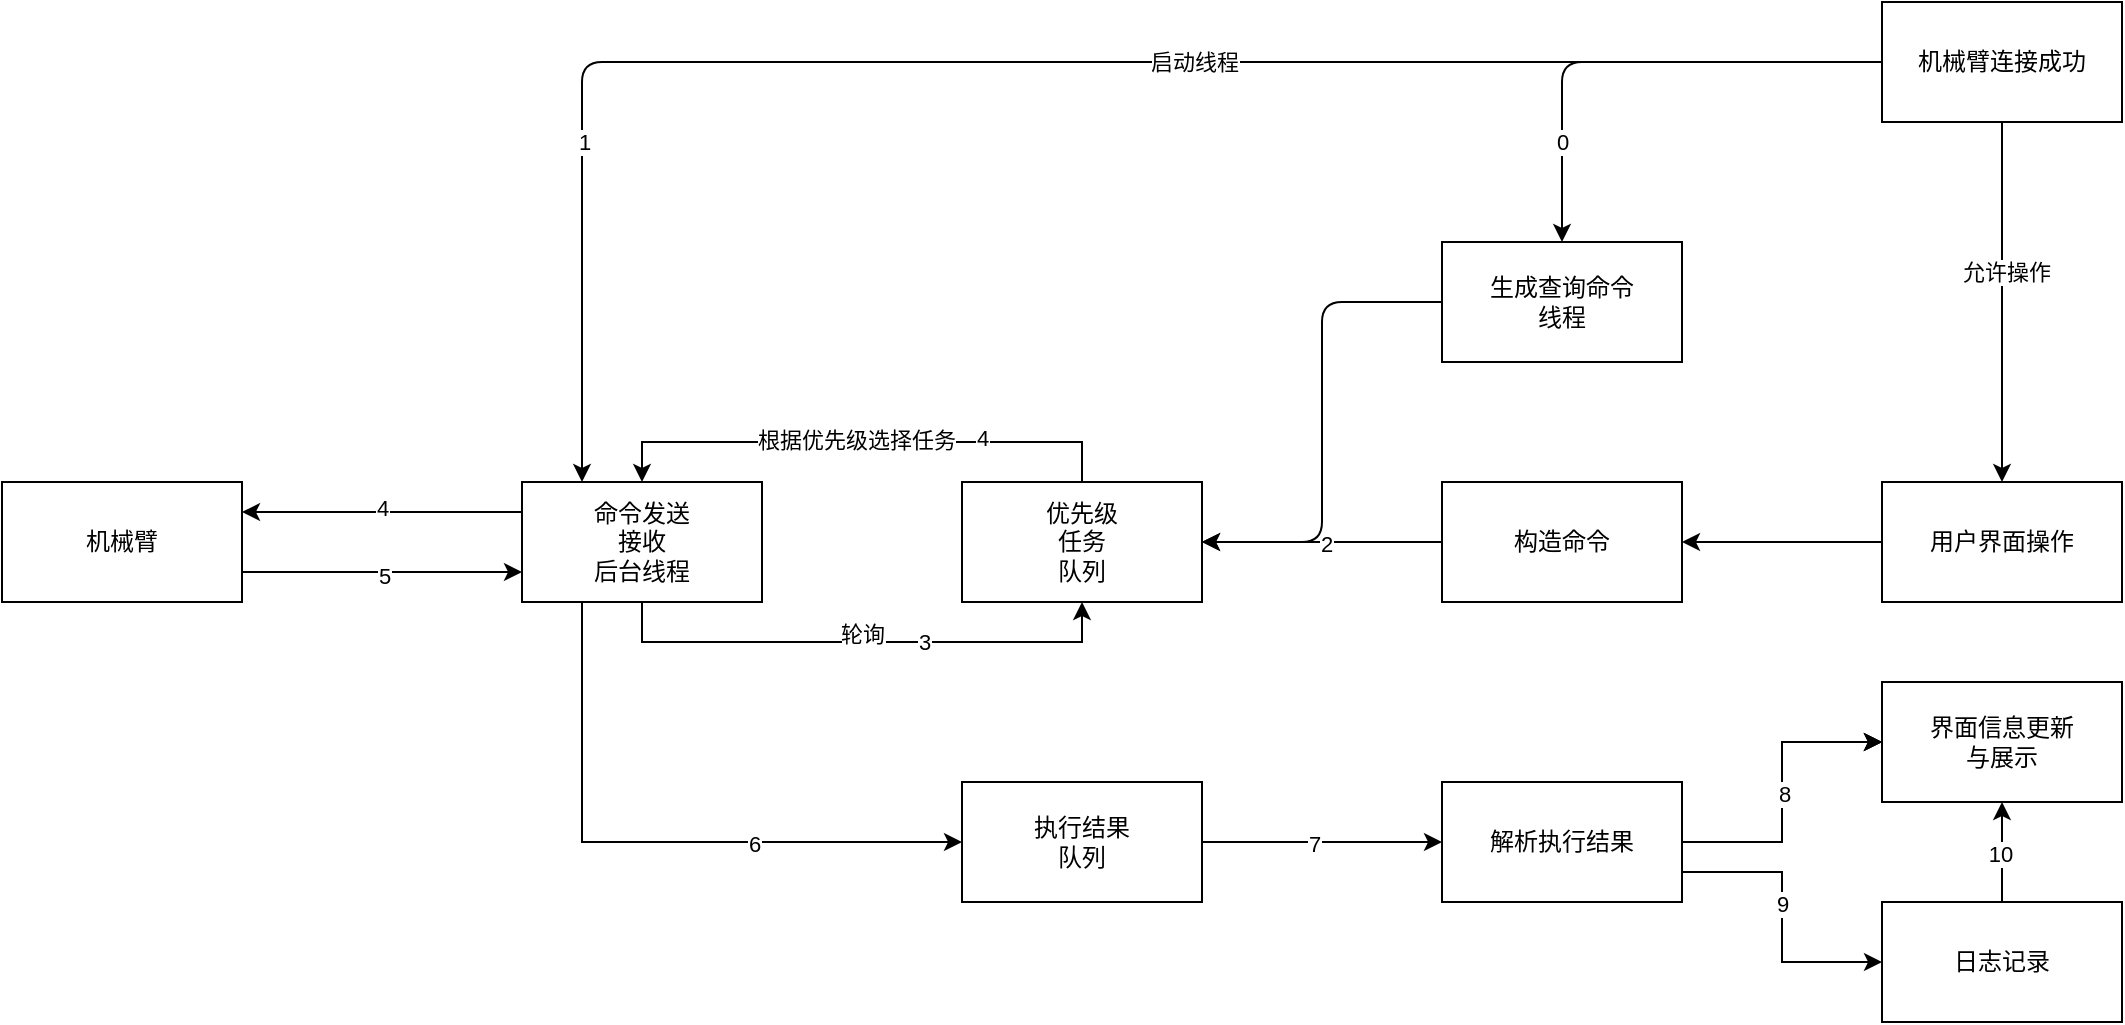<mxfile>
    <diagram name="上位机业务逻辑" id="UpfD0Sz0CBNI1ClnR2mp">
        <mxGraphModel dx="1121" dy="610" grid="1" gridSize="10" guides="1" tooltips="1" connect="1" arrows="1" fold="1" page="1" pageScale="1" pageWidth="827" pageHeight="1169" math="0" shadow="0">
            <root>
                <mxCell id="0"/>
                <mxCell id="1" parent="0"/>
                <mxCell id="FCqXL8VjYoRTm37Blg7O-38" style="edgeStyle=orthogonalEdgeStyle;rounded=0;orthogonalLoop=1;jettySize=auto;html=1;exitX=1;exitY=0.75;exitDx=0;exitDy=0;entryX=0;entryY=0.75;entryDx=0;entryDy=0;" parent="1" source="FCqXL8VjYoRTm37Blg7O-1" target="FCqXL8VjYoRTm37Blg7O-4" edge="1">
                    <mxGeometry relative="1" as="geometry"/>
                </mxCell>
                <mxCell id="FCqXL8VjYoRTm37Blg7O-44" value="5" style="edgeLabel;html=1;align=center;verticalAlign=middle;resizable=0;points=[];" parent="FCqXL8VjYoRTm37Blg7O-38" vertex="1" connectable="0">
                    <mxGeometry x="0.012" y="-2" relative="1" as="geometry">
                        <mxPoint as="offset"/>
                    </mxGeometry>
                </mxCell>
                <mxCell id="FCqXL8VjYoRTm37Blg7O-1" value="机械臂" style="rounded=0;whiteSpace=wrap;html=1;" parent="1" vertex="1">
                    <mxGeometry x="160" y="250" width="120" height="60" as="geometry"/>
                </mxCell>
                <mxCell id="FCqXL8VjYoRTm37Blg7O-19" style="edgeStyle=orthogonalEdgeStyle;rounded=0;orthogonalLoop=1;jettySize=auto;html=1;exitX=0.5;exitY=0;exitDx=0;exitDy=0;entryX=0.5;entryY=0;entryDx=0;entryDy=0;" parent="1" source="FCqXL8VjYoRTm37Blg7O-2" target="FCqXL8VjYoRTm37Blg7O-4" edge="1">
                    <mxGeometry relative="1" as="geometry"/>
                </mxCell>
                <mxCell id="FCqXL8VjYoRTm37Blg7O-26" value="根据优先级选择任务" style="edgeLabel;html=1;align=center;verticalAlign=middle;resizable=0;points=[];" parent="FCqXL8VjYoRTm37Blg7O-19" vertex="1" connectable="0">
                    <mxGeometry x="0.023" y="-1" relative="1" as="geometry">
                        <mxPoint as="offset"/>
                    </mxGeometry>
                </mxCell>
                <mxCell id="FCqXL8VjYoRTm37Blg7O-42" value="4" style="edgeLabel;html=1;align=center;verticalAlign=middle;resizable=0;points=[];" parent="FCqXL8VjYoRTm37Blg7O-19" vertex="1" connectable="0">
                    <mxGeometry x="-0.314" y="-2" relative="1" as="geometry">
                        <mxPoint x="19" as="offset"/>
                    </mxGeometry>
                </mxCell>
                <mxCell id="FCqXL8VjYoRTm37Blg7O-2" value="优先级&lt;br&gt;任务&lt;br&gt;队列" style="rounded=0;whiteSpace=wrap;html=1;" parent="1" vertex="1">
                    <mxGeometry x="640" y="250" width="120" height="60" as="geometry"/>
                </mxCell>
                <mxCell id="FCqXL8VjYoRTm37Blg7O-27" style="edgeStyle=orthogonalEdgeStyle;rounded=0;orthogonalLoop=1;jettySize=auto;html=1;exitX=1;exitY=0.5;exitDx=0;exitDy=0;entryX=0;entryY=0.5;entryDx=0;entryDy=0;" parent="1" source="FCqXL8VjYoRTm37Blg7O-3" target="FCqXL8VjYoRTm37Blg7O-24" edge="1">
                    <mxGeometry relative="1" as="geometry"/>
                </mxCell>
                <mxCell id="FCqXL8VjYoRTm37Blg7O-46" value="7" style="edgeLabel;html=1;align=center;verticalAlign=middle;resizable=0;points=[];" parent="FCqXL8VjYoRTm37Blg7O-27" vertex="1" connectable="0">
                    <mxGeometry x="-0.069" y="-1" relative="1" as="geometry">
                        <mxPoint as="offset"/>
                    </mxGeometry>
                </mxCell>
                <mxCell id="FCqXL8VjYoRTm37Blg7O-3" value="执行结果&lt;br&gt;队列" style="rounded=0;whiteSpace=wrap;html=1;" parent="1" vertex="1">
                    <mxGeometry x="640" y="400" width="120" height="60" as="geometry"/>
                </mxCell>
                <mxCell id="FCqXL8VjYoRTm37Blg7O-20" style="edgeStyle=orthogonalEdgeStyle;rounded=0;orthogonalLoop=1;jettySize=auto;html=1;exitX=0.5;exitY=1;exitDx=0;exitDy=0;entryX=0.5;entryY=1;entryDx=0;entryDy=0;" parent="1" source="FCqXL8VjYoRTm37Blg7O-4" target="FCqXL8VjYoRTm37Blg7O-2" edge="1">
                    <mxGeometry relative="1" as="geometry"/>
                </mxCell>
                <mxCell id="FCqXL8VjYoRTm37Blg7O-25" value="轮询" style="edgeLabel;html=1;align=center;verticalAlign=middle;resizable=0;points=[];" parent="FCqXL8VjYoRTm37Blg7O-20" vertex="1" connectable="0">
                    <mxGeometry x="0.162" y="4" relative="1" as="geometry">
                        <mxPoint x="-21" as="offset"/>
                    </mxGeometry>
                </mxCell>
                <mxCell id="FCqXL8VjYoRTm37Blg7O-41" value="3" style="edgeLabel;html=1;align=center;verticalAlign=middle;resizable=0;points=[];" parent="FCqXL8VjYoRTm37Blg7O-20" vertex="1" connectable="0">
                    <mxGeometry x="0.237" relative="1" as="geometry">
                        <mxPoint as="offset"/>
                    </mxGeometry>
                </mxCell>
                <mxCell id="FCqXL8VjYoRTm37Blg7O-23" style="edgeStyle=orthogonalEdgeStyle;rounded=0;orthogonalLoop=1;jettySize=auto;html=1;exitX=0.25;exitY=1;exitDx=0;exitDy=0;entryX=0;entryY=0.5;entryDx=0;entryDy=0;" parent="1" source="FCqXL8VjYoRTm37Blg7O-4" target="FCqXL8VjYoRTm37Blg7O-3" edge="1">
                    <mxGeometry relative="1" as="geometry"/>
                </mxCell>
                <mxCell id="FCqXL8VjYoRTm37Blg7O-45" value="6" style="edgeLabel;html=1;align=center;verticalAlign=middle;resizable=0;points=[];" parent="FCqXL8VjYoRTm37Blg7O-23" vertex="1" connectable="0">
                    <mxGeometry x="0.328" y="-1" relative="1" as="geometry">
                        <mxPoint as="offset"/>
                    </mxGeometry>
                </mxCell>
                <mxCell id="FCqXL8VjYoRTm37Blg7O-37" style="edgeStyle=orthogonalEdgeStyle;rounded=0;orthogonalLoop=1;jettySize=auto;html=1;exitX=0;exitY=0.25;exitDx=0;exitDy=0;entryX=1;entryY=0.25;entryDx=0;entryDy=0;" parent="1" source="FCqXL8VjYoRTm37Blg7O-4" target="FCqXL8VjYoRTm37Blg7O-1" edge="1">
                    <mxGeometry relative="1" as="geometry"/>
                </mxCell>
                <mxCell id="FCqXL8VjYoRTm37Blg7O-43" value="4" style="edgeLabel;html=1;align=center;verticalAlign=middle;resizable=0;points=[];" parent="FCqXL8VjYoRTm37Blg7O-37" vertex="1" connectable="0">
                    <mxGeometry y="-2" relative="1" as="geometry">
                        <mxPoint as="offset"/>
                    </mxGeometry>
                </mxCell>
                <mxCell id="FCqXL8VjYoRTm37Blg7O-4" value="命令发送&lt;br&gt;接收&lt;br&gt;后台线程" style="rounded=0;whiteSpace=wrap;html=1;" parent="1" vertex="1">
                    <mxGeometry x="420" y="250" width="120" height="60" as="geometry"/>
                </mxCell>
                <mxCell id="FCqXL8VjYoRTm37Blg7O-15" style="edgeStyle=orthogonalEdgeStyle;rounded=0;orthogonalLoop=1;jettySize=auto;html=1;exitX=0;exitY=0.5;exitDx=0;exitDy=0;entryX=1;entryY=0.5;entryDx=0;entryDy=0;" parent="1" source="FCqXL8VjYoRTm37Blg7O-5" target="FCqXL8VjYoRTm37Blg7O-6" edge="1">
                    <mxGeometry relative="1" as="geometry"/>
                </mxCell>
                <mxCell id="FCqXL8VjYoRTm37Blg7O-5" value="用户界面操作" style="rounded=0;whiteSpace=wrap;html=1;" parent="1" vertex="1">
                    <mxGeometry x="1100" y="250" width="120" height="60" as="geometry"/>
                </mxCell>
                <mxCell id="FCqXL8VjYoRTm37Blg7O-16" style="edgeStyle=orthogonalEdgeStyle;rounded=0;orthogonalLoop=1;jettySize=auto;html=1;exitX=0;exitY=0.5;exitDx=0;exitDy=0;entryX=1;entryY=0.5;entryDx=0;entryDy=0;" parent="1" source="FCqXL8VjYoRTm37Blg7O-6" target="FCqXL8VjYoRTm37Blg7O-2" edge="1">
                    <mxGeometry relative="1" as="geometry"/>
                </mxCell>
                <mxCell id="FCqXL8VjYoRTm37Blg7O-40" value="2" style="edgeLabel;html=1;align=center;verticalAlign=middle;resizable=0;points=[];" parent="FCqXL8VjYoRTm37Blg7O-16" vertex="1" connectable="0">
                    <mxGeometry x="-0.028" y="1" relative="1" as="geometry">
                        <mxPoint as="offset"/>
                    </mxGeometry>
                </mxCell>
                <mxCell id="FCqXL8VjYoRTm37Blg7O-6" value="构造命令" style="rounded=0;whiteSpace=wrap;html=1;" parent="1" vertex="1">
                    <mxGeometry x="880" y="250" width="120" height="60" as="geometry"/>
                </mxCell>
                <mxCell id="FCqXL8VjYoRTm37Blg7O-31" value="" style="edgeStyle=orthogonalEdgeStyle;rounded=0;orthogonalLoop=1;jettySize=auto;html=1;" parent="1" source="FCqXL8VjYoRTm37Blg7O-24" target="FCqXL8VjYoRTm37Blg7O-30" edge="1">
                    <mxGeometry relative="1" as="geometry"/>
                </mxCell>
                <mxCell id="FCqXL8VjYoRTm37Blg7O-32" value="" style="edgeStyle=orthogonalEdgeStyle;rounded=0;orthogonalLoop=1;jettySize=auto;html=1;" parent="1" source="FCqXL8VjYoRTm37Blg7O-24" target="FCqXL8VjYoRTm37Blg7O-30" edge="1">
                    <mxGeometry relative="1" as="geometry"/>
                </mxCell>
                <mxCell id="FCqXL8VjYoRTm37Blg7O-33" value="" style="edgeStyle=orthogonalEdgeStyle;rounded=0;orthogonalLoop=1;jettySize=auto;html=1;" parent="1" source="FCqXL8VjYoRTm37Blg7O-24" target="FCqXL8VjYoRTm37Blg7O-30" edge="1">
                    <mxGeometry relative="1" as="geometry"/>
                </mxCell>
                <mxCell id="FCqXL8VjYoRTm37Blg7O-47" value="8" style="edgeLabel;html=1;align=center;verticalAlign=middle;resizable=0;points=[];" parent="FCqXL8VjYoRTm37Blg7O-33" vertex="1" connectable="0">
                    <mxGeometry x="-0.009" y="-1" relative="1" as="geometry">
                        <mxPoint as="offset"/>
                    </mxGeometry>
                </mxCell>
                <mxCell id="FCqXL8VjYoRTm37Blg7O-24" value="解析执行结果&lt;br&gt;" style="rounded=0;whiteSpace=wrap;html=1;" parent="1" vertex="1">
                    <mxGeometry x="880" y="400" width="120" height="60" as="geometry"/>
                </mxCell>
                <mxCell id="FCqXL8VjYoRTm37Blg7O-30" value="界面信息更新&lt;br&gt;与展示" style="whiteSpace=wrap;html=1;rounded=0;" parent="1" vertex="1">
                    <mxGeometry x="1100" y="350" width="120" height="60" as="geometry"/>
                </mxCell>
                <mxCell id="FCqXL8VjYoRTm37Blg7O-49" style="edgeStyle=orthogonalEdgeStyle;rounded=0;orthogonalLoop=1;jettySize=auto;html=1;exitX=0.5;exitY=0;exitDx=0;exitDy=0;entryX=0.5;entryY=1;entryDx=0;entryDy=0;" parent="1" source="FCqXL8VjYoRTm37Blg7O-35" target="FCqXL8VjYoRTm37Blg7O-30" edge="1">
                    <mxGeometry relative="1" as="geometry"/>
                </mxCell>
                <mxCell id="FCqXL8VjYoRTm37Blg7O-50" value="10" style="edgeLabel;html=1;align=center;verticalAlign=middle;resizable=0;points=[];" parent="FCqXL8VjYoRTm37Blg7O-49" vertex="1" connectable="0">
                    <mxGeometry x="-0.02" y="1" relative="1" as="geometry">
                        <mxPoint as="offset"/>
                    </mxGeometry>
                </mxCell>
                <mxCell id="FCqXL8VjYoRTm37Blg7O-35" value="日志记录" style="rounded=0;whiteSpace=wrap;html=1;" parent="1" vertex="1">
                    <mxGeometry x="1100" y="460" width="120" height="60" as="geometry"/>
                </mxCell>
                <mxCell id="FCqXL8VjYoRTm37Blg7O-36" style="edgeStyle=orthogonalEdgeStyle;rounded=0;orthogonalLoop=1;jettySize=auto;html=1;exitX=1;exitY=0.75;exitDx=0;exitDy=0;entryX=0;entryY=0.5;entryDx=0;entryDy=0;" parent="1" source="FCqXL8VjYoRTm37Blg7O-24" target="FCqXL8VjYoRTm37Blg7O-35" edge="1">
                    <mxGeometry relative="1" as="geometry"/>
                </mxCell>
                <mxCell id="FCqXL8VjYoRTm37Blg7O-48" value="9" style="edgeLabel;html=1;align=center;verticalAlign=middle;resizable=0;points=[];" parent="FCqXL8VjYoRTm37Blg7O-36" vertex="1" connectable="0">
                    <mxGeometry x="-0.093" relative="1" as="geometry">
                        <mxPoint as="offset"/>
                    </mxGeometry>
                </mxCell>
                <mxCell id="3" style="edgeStyle=none;html=1;exitX=0.5;exitY=1;exitDx=0;exitDy=0;entryX=0.5;entryY=0;entryDx=0;entryDy=0;" parent="1" source="2" target="FCqXL8VjYoRTm37Blg7O-5" edge="1">
                    <mxGeometry relative="1" as="geometry"/>
                </mxCell>
                <mxCell id="8" value="允许操作" style="edgeLabel;html=1;align=center;verticalAlign=middle;resizable=0;points=[];" parent="3" vertex="1" connectable="0">
                    <mxGeometry x="-0.17" y="2" relative="1" as="geometry">
                        <mxPoint as="offset"/>
                    </mxGeometry>
                </mxCell>
                <mxCell id="6" style="edgeStyle=orthogonalEdgeStyle;html=1;exitX=0;exitY=0.5;exitDx=0;exitDy=0;entryX=0.25;entryY=0;entryDx=0;entryDy=0;" parent="1" source="2" target="FCqXL8VjYoRTm37Blg7O-4" edge="1">
                    <mxGeometry relative="1" as="geometry"/>
                </mxCell>
                <mxCell id="7" value="启动线程" style="edgeLabel;html=1;align=center;verticalAlign=middle;resizable=0;points=[];" parent="6" vertex="1" connectable="0">
                    <mxGeometry x="-0.465" y="1" relative="1" as="geometry">
                        <mxPoint x="-114" y="-1" as="offset"/>
                    </mxGeometry>
                </mxCell>
                <mxCell id="14" value="1" style="edgeLabel;html=1;align=center;verticalAlign=middle;resizable=0;points=[];" parent="6" vertex="1" connectable="0">
                    <mxGeometry x="0.621" y="1" relative="1" as="geometry">
                        <mxPoint y="-7" as="offset"/>
                    </mxGeometry>
                </mxCell>
                <mxCell id="11" style="edgeStyle=orthogonalEdgeStyle;html=1;exitX=0;exitY=0.5;exitDx=0;exitDy=0;entryX=0.5;entryY=0;entryDx=0;entryDy=0;" parent="1" source="2" target="9" edge="1">
                    <mxGeometry relative="1" as="geometry"/>
                </mxCell>
                <mxCell id="13" value="0" style="edgeLabel;html=1;align=center;verticalAlign=middle;resizable=0;points=[];" parent="11" vertex="1" connectable="0">
                    <mxGeometry x="0.488" relative="1" as="geometry">
                        <mxPoint y="14" as="offset"/>
                    </mxGeometry>
                </mxCell>
                <mxCell id="2" value="机械臂连接成功" style="rounded=0;whiteSpace=wrap;html=1;" parent="1" vertex="1">
                    <mxGeometry x="1100" y="10" width="120" height="60" as="geometry"/>
                </mxCell>
                <mxCell id="12" style="edgeStyle=orthogonalEdgeStyle;html=1;exitX=0;exitY=0.5;exitDx=0;exitDy=0;entryX=1;entryY=0.5;entryDx=0;entryDy=0;" parent="1" source="9" target="FCqXL8VjYoRTm37Blg7O-2" edge="1">
                    <mxGeometry relative="1" as="geometry"/>
                </mxCell>
                <mxCell id="9" value="生成查询命令&lt;br&gt;线程" style="rounded=0;whiteSpace=wrap;html=1;" parent="1" vertex="1">
                    <mxGeometry x="880" y="130" width="120" height="60" as="geometry"/>
                </mxCell>
            </root>
        </mxGraphModel>
    </diagram>
    <diagram id="42nF0i_4XvLgerm_fPLs" name="SDK业务逻辑">
        <mxGraphModel dx="1121" dy="779" grid="1" gridSize="10" guides="1" tooltips="1" connect="1" arrows="1" fold="1" page="1" pageScale="1" pageWidth="827" pageHeight="1169" math="0" shadow="0">
            <root>
                <mxCell id="0"/>
                <mxCell id="1" parent="0"/>
            </root>
        </mxGraphModel>
    </diagram>
</mxfile>